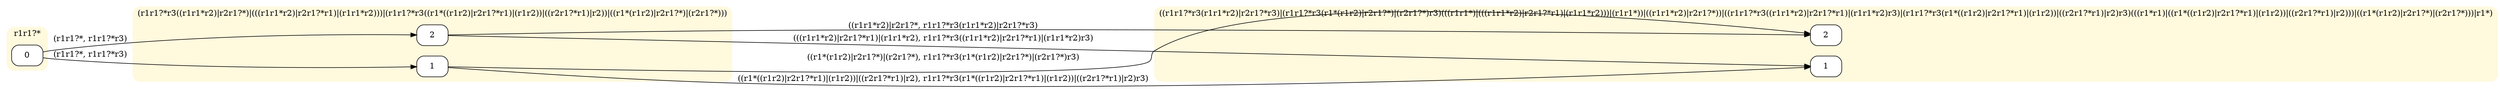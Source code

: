 digraph "MONinput/r" {
rankdir=LR
node [style=filled fillcolor=white]
subgraph cluster0 {
style="rounded,filled" color="#FFF9DD" node [style="rounded,filled" shape=box fillcolor="#FFFFFF"]
label="r1r1?*"
M0S0 [label=0];
}
subgraph cluster1 {
style="rounded,filled" color="#FFF9DD" node [style="rounded,filled" shape=box fillcolor="#FFFFFF"]
label="(r1r1?*r3((r1r1*r2)|r2r1?*)|(((r1r1*r2)|r2r1?*r1)|(r1r1*r2)))|(r1r1?*r3((r1*((r1r2)|r2r1?*r1)|(r1r2))|((r2r1?*r1)|r2))|((r1*(r1r2)|r2r1?*)|(r2r1?*)))"
M1S2 [label=2];
M1S1 [label=1];
}
subgraph cluster2 {
style="rounded,filled" color="#FFF9DD" node [style="rounded,filled" shape=box fillcolor="#FFFFFF"]
label="((r1r1?*r3(r1r1*r2)|r2r1?*r3)|(r1r1?*r3(r1*(r1r2)|r2r1?*)|(r2r1?*)r3)(((r1r1*)|(((r1r1*r2)|r2r1?*r1)|(r1r1*r2)))|(r1r1*))|((r1r1*r2)|r2r1?*))|((r1r1?*r3((r1r1*r2)|r2r1?*r1)|(r1r1*r2)r3)|(r1r1?*r3(r1*((r1r2)|r2r1?*r1)|(r1r2))|((r2r1?*r1)|r2)r3)(((r1*r1)|((r1*((r1r2)|r2r1?*r1)|(r1r2))|((r2r1?*r1)|r2)))|((r1*(r1r2)|r2r1?*)|(r2r1?*)))|r1*)"
M2S2 [label=2];
M2S1 [label=1];
}
M0S0 -> M1S2 [label="(r1r1?*, r1r1?*r3)"]
M0S0 -> M1S1 [label="(r1r1?*, r1r1?*r3)"]
M1S2 -> M2S2 [label="((r1r1*r2)|r2r1?*, r1r1?*r3(r1r1*r2)|r2r1?*r3)"]
M1S2 -> M2S1 [label="(((r1r1*r2)|r2r1?*r1)|(r1r1*r2), r1r1?*r3((r1r1*r2)|r2r1?*r1)|(r1r1*r2)r3)"]
M1S1 -> M2S1 [label="((r1*((r1r2)|r2r1?*r1)|(r1r2))|((r2r1?*r1)|r2), r1r1?*r3(r1*((r1r2)|r2r1?*r1)|(r1r2))|((r2r1?*r1)|r2)r3)"]
M1S1 -> M2S2 [label="((r1*(r1r2)|r2r1?*)|(r2r1?*), r1r1?*r3(r1*(r1r2)|r2r1?*)|(r2r1?*)r3)"]
}
